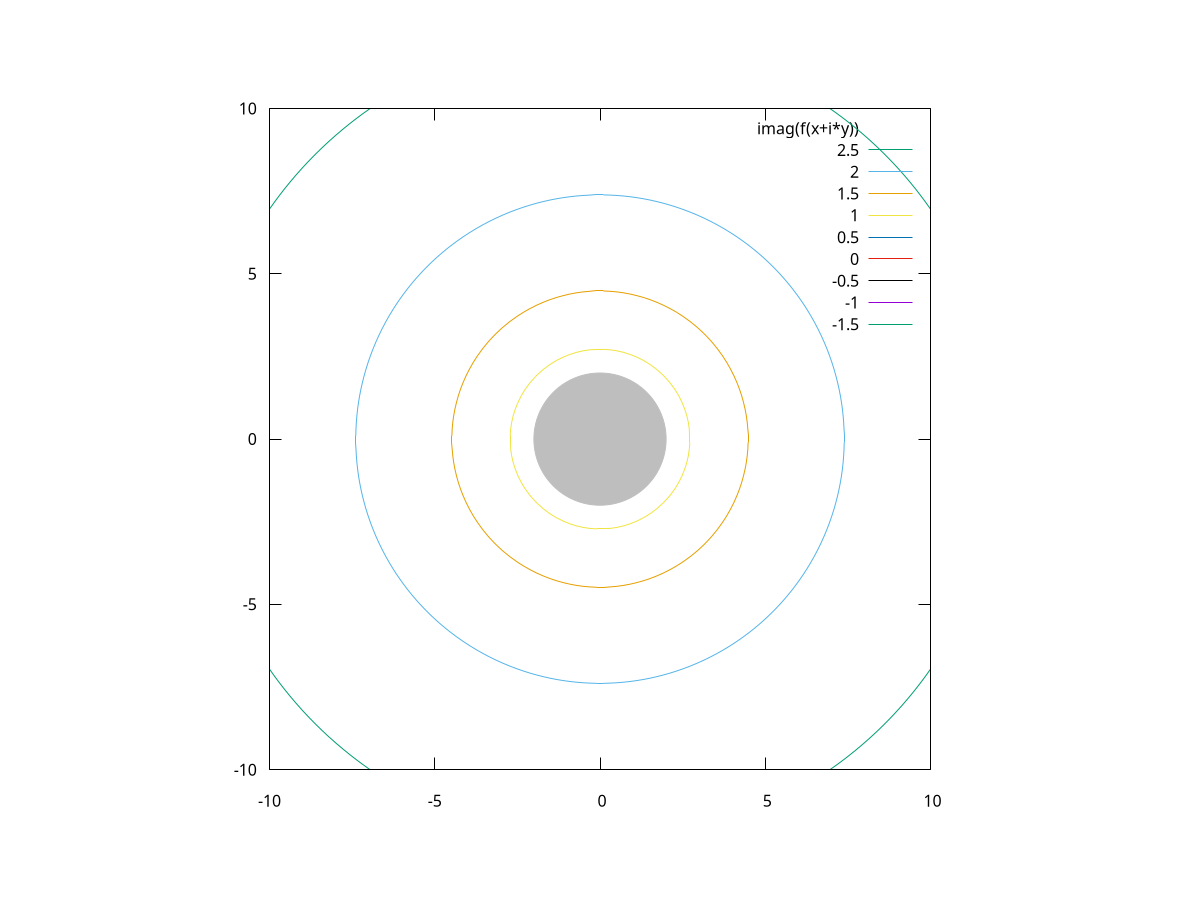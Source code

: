 #!/usr/bin/env gnuplot -dc -persist

set contour base
set cntrparam levels incremental -10,0.5,10
set view map
set nosurface

set isosample 100;
set size square
set size ratio -1

C=10
set xrange [-C:C]
set yrange [-C:C]

i={0.0, 1.0}

q=1

a=2
set object 1 circle at 0,0 size a fc rgb "gray" fs solid front

f(z)=i*q*log(z)
#f(z)=q*(z + a**2/z**2)

splot imag(f(x+i*y))

pause -1
